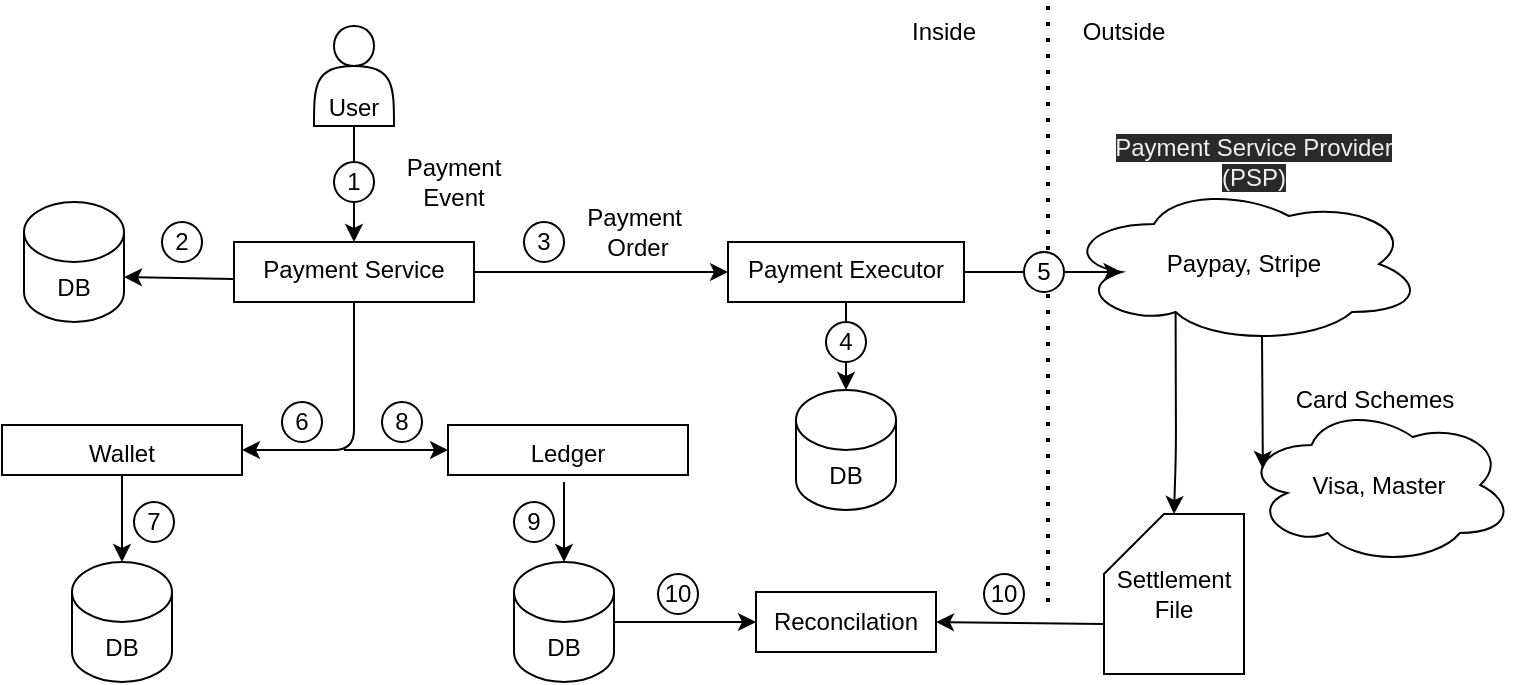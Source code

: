 <mxfile>
    <diagram id="8jh0CXVBXmNX7y2Jrs-Z" name="Page-1">
        <mxGraphModel dx="560" dy="349" grid="1" gridSize="10" guides="1" tooltips="1" connect="1" arrows="1" fold="1" page="1" pageScale="1" pageWidth="850" pageHeight="1100" math="0" shadow="0">
            <root>
                <mxCell id="0"/>
                <mxCell id="1" parent="0"/>
                <mxCell id="6" value="" style="edgeStyle=none;html=1;startArrow=none;" edge="1" parent="1" source="16" target="5">
                    <mxGeometry relative="1" as="geometry">
                        <mxPoint x="255" y="110" as="sourcePoint"/>
                    </mxGeometry>
                </mxCell>
                <mxCell id="9" value="" style="edgeStyle=none;html=1;" edge="1" parent="1" source="5" target="8">
                    <mxGeometry relative="1" as="geometry"/>
                </mxCell>
                <mxCell id="12" style="edgeStyle=none;html=1;exitX=0;exitY=0.75;exitDx=0;exitDy=0;entryX=1;entryY=0;entryDx=0;entryDy=37.5;entryPerimeter=0;" edge="1" parent="1" target="11">
                    <mxGeometry relative="1" as="geometry">
                        <mxPoint x="195" y="178.5" as="sourcePoint"/>
                        <mxPoint x="140" y="173.344" as="targetPoint"/>
                    </mxGeometry>
                </mxCell>
                <mxCell id="50" value="" style="edgeStyle=none;html=1;exitX=0.5;exitY=1;exitDx=0;exitDy=0;entryX=1;entryY=0.5;entryDx=0;entryDy=0;" edge="1" parent="1" source="5" target="49">
                    <mxGeometry relative="1" as="geometry">
                        <Array as="points">
                            <mxPoint x="255" y="264"/>
                        </Array>
                    </mxGeometry>
                </mxCell>
                <mxCell id="5" value="Payment Service" style="whiteSpace=wrap;html=1;verticalAlign=top;align=center;" vertex="1" parent="1">
                    <mxGeometry x="195" y="160" width="120" height="30" as="geometry"/>
                </mxCell>
                <mxCell id="8" value="Payment Executor" style="whiteSpace=wrap;html=1;verticalAlign=top;" vertex="1" parent="1">
                    <mxGeometry x="442" y="160" width="118" height="30" as="geometry"/>
                </mxCell>
                <mxCell id="11" value="DB" style="shape=cylinder3;whiteSpace=wrap;html=1;boundedLbl=1;backgroundOutline=1;size=15;" vertex="1" parent="1">
                    <mxGeometry x="90" y="140" width="50" height="60" as="geometry"/>
                </mxCell>
                <mxCell id="13" value="Payment&amp;nbsp;&lt;br&gt;Order" style="text;html=1;strokeColor=none;fillColor=none;align=center;verticalAlign=middle;whiteSpace=wrap;rounded=0;" vertex="1" parent="1">
                    <mxGeometry x="367" y="140" width="60" height="30" as="geometry"/>
                </mxCell>
                <mxCell id="14" value="User" style="shape=actor;whiteSpace=wrap;html=1;verticalAlign=bottom;horizontal=1;" vertex="1" parent="1">
                    <mxGeometry x="235" y="52" width="40" height="50" as="geometry"/>
                </mxCell>
                <mxCell id="15" value="2" style="ellipse;whiteSpace=wrap;html=1;aspect=fixed;" vertex="1" parent="1">
                    <mxGeometry x="159" y="150" width="20" height="20" as="geometry"/>
                </mxCell>
                <mxCell id="16" value="1" style="ellipse;whiteSpace=wrap;html=1;aspect=fixed;" vertex="1" parent="1">
                    <mxGeometry x="245" y="120" width="20" height="20" as="geometry"/>
                </mxCell>
                <mxCell id="18" value="" style="edgeStyle=none;html=1;endArrow=none;exitX=0.5;exitY=1;exitDx=0;exitDy=0;" edge="1" parent="1" source="14" target="16">
                    <mxGeometry relative="1" as="geometry">
                        <mxPoint x="255" y="110" as="sourcePoint"/>
                        <mxPoint x="255" y="160" as="targetPoint"/>
                    </mxGeometry>
                </mxCell>
                <mxCell id="23" value="6" style="ellipse;whiteSpace=wrap;html=1;aspect=fixed;" vertex="1" parent="1">
                    <mxGeometry x="219" y="240" width="20" height="20" as="geometry"/>
                </mxCell>
                <mxCell id="27" value="3" style="ellipse;whiteSpace=wrap;html=1;aspect=fixed;" vertex="1" parent="1">
                    <mxGeometry x="340" y="150" width="20" height="20" as="geometry"/>
                </mxCell>
                <mxCell id="33" value="Payment&lt;br&gt;Event" style="text;html=1;strokeColor=none;fillColor=none;align=center;verticalAlign=middle;whiteSpace=wrap;rounded=0;" vertex="1" parent="1">
                    <mxGeometry x="275" y="115" width="60" height="30" as="geometry"/>
                </mxCell>
                <mxCell id="34" value="DB" style="shape=cylinder3;whiteSpace=wrap;html=1;boundedLbl=1;backgroundOutline=1;size=15;" vertex="1" parent="1">
                    <mxGeometry x="476" y="234" width="50" height="60" as="geometry"/>
                </mxCell>
                <mxCell id="35" value="" style="endArrow=classic;html=1;entryX=0.5;entryY=0;entryDx=0;entryDy=0;entryPerimeter=0;exitX=0.5;exitY=1;exitDx=0;exitDy=0;startArrow=none;" edge="1" parent="1" source="25" target="34">
                    <mxGeometry width="50" height="50" relative="1" as="geometry">
                        <mxPoint x="250" y="260" as="sourcePoint"/>
                        <mxPoint x="300" y="210" as="targetPoint"/>
                    </mxGeometry>
                </mxCell>
                <mxCell id="25" value="4" style="ellipse;whiteSpace=wrap;html=1;aspect=fixed;" vertex="1" parent="1">
                    <mxGeometry x="491" y="200" width="20" height="20" as="geometry"/>
                </mxCell>
                <mxCell id="37" value="" style="endArrow=none;html=1;entryX=0.5;entryY=0;entryDx=0;entryDy=0;entryPerimeter=0;exitX=0.5;exitY=1;exitDx=0;exitDy=0;" edge="1" parent="1" source="8" target="25">
                    <mxGeometry width="50" height="50" relative="1" as="geometry">
                        <mxPoint x="501" y="190" as="sourcePoint"/>
                        <mxPoint x="501" y="234" as="targetPoint"/>
                    </mxGeometry>
                </mxCell>
                <mxCell id="38" value="" style="endArrow=none;dashed=1;html=1;dashPattern=1 3;strokeWidth=2;" edge="1" parent="1">
                    <mxGeometry width="50" height="50" relative="1" as="geometry">
                        <mxPoint x="602" y="340" as="sourcePoint"/>
                        <mxPoint x="602" y="40" as="targetPoint"/>
                    </mxGeometry>
                </mxCell>
                <mxCell id="39" value="Paypay, Stripe" style="ellipse;shape=cloud;whiteSpace=wrap;html=1;" vertex="1" parent="1">
                    <mxGeometry x="610" y="131" width="180" height="80" as="geometry"/>
                </mxCell>
                <mxCell id="40" value="Outside" style="text;html=1;strokeColor=none;fillColor=none;align=center;verticalAlign=middle;whiteSpace=wrap;rounded=0;" vertex="1" parent="1">
                    <mxGeometry x="610" y="40" width="60" height="30" as="geometry"/>
                </mxCell>
                <mxCell id="41" value="Inside" style="text;html=1;strokeColor=none;fillColor=none;align=center;verticalAlign=middle;whiteSpace=wrap;rounded=0;" vertex="1" parent="1">
                    <mxGeometry x="520" y="40" width="60" height="30" as="geometry"/>
                </mxCell>
                <mxCell id="42" value="Visa, Master" style="ellipse;shape=cloud;whiteSpace=wrap;html=1;" vertex="1" parent="1">
                    <mxGeometry x="700" y="241.5" width="135" height="80" as="geometry"/>
                </mxCell>
                <mxCell id="43" value="&lt;meta charset=&quot;utf-8&quot;&gt;&lt;span style=&quot;color: rgb(240, 240, 240); font-family: helvetica; font-size: 12px; font-style: normal; font-weight: 400; letter-spacing: normal; text-align: center; text-indent: 0px; text-transform: none; word-spacing: 0px; background-color: rgb(42, 42, 42); display: inline; float: none;&quot;&gt;Payment Service Provider&lt;/span&gt;&lt;br style=&quot;color: rgb(240, 240, 240); font-family: helvetica; font-size: 12px; font-style: normal; font-weight: 400; letter-spacing: normal; text-align: center; text-indent: 0px; text-transform: none; word-spacing: 0px; background-color: rgb(42, 42, 42);&quot;&gt;&lt;span style=&quot;color: rgb(240, 240, 240); font-family: helvetica; font-size: 12px; font-style: normal; font-weight: 400; letter-spacing: normal; text-align: center; text-indent: 0px; text-transform: none; word-spacing: 0px; background-color: rgb(42, 42, 42); display: inline; float: none;&quot;&gt;(PSP)&lt;/span&gt;" style="text;html=1;strokeColor=none;fillColor=none;align=center;verticalAlign=middle;whiteSpace=wrap;rounded=0;" vertex="1" parent="1">
                    <mxGeometry x="620" y="105" width="170" height="30" as="geometry"/>
                </mxCell>
                <mxCell id="44" value="&lt;span&gt;Card Schemes&lt;/span&gt;" style="text;html=1;align=center;verticalAlign=middle;resizable=0;points=[];autosize=1;strokeColor=none;fillColor=none;" vertex="1" parent="1">
                    <mxGeometry x="720" y="229" width="90" height="20" as="geometry"/>
                </mxCell>
                <mxCell id="45" value="" style="endArrow=classic;html=1;entryX=0.16;entryY=0.55;entryDx=0;entryDy=0;entryPerimeter=0;exitX=1;exitY=0.5;exitDx=0;exitDy=0;startArrow=none;" edge="1" parent="1" source="24" target="39">
                    <mxGeometry width="50" height="50" relative="1" as="geometry">
                        <mxPoint x="530" y="210" as="sourcePoint"/>
                        <mxPoint x="580" y="160" as="targetPoint"/>
                    </mxGeometry>
                </mxCell>
                <mxCell id="46" value="" style="endArrow=classic;html=1;entryX=0.07;entryY=0.4;entryDx=0;entryDy=0;entryPerimeter=0;exitX=0.55;exitY=0.95;exitDx=0;exitDy=0;exitPerimeter=0;" edge="1" parent="1" source="39" target="42">
                    <mxGeometry width="50" height="50" relative="1" as="geometry">
                        <mxPoint x="530" y="210" as="sourcePoint"/>
                        <mxPoint x="580" y="160" as="targetPoint"/>
                    </mxGeometry>
                </mxCell>
                <mxCell id="24" value="5" style="ellipse;whiteSpace=wrap;html=1;aspect=fixed;" vertex="1" parent="1">
                    <mxGeometry x="590" y="165" width="20" height="20" as="geometry"/>
                </mxCell>
                <mxCell id="47" value="" style="endArrow=none;html=1;exitX=1;exitY=0.5;exitDx=0;exitDy=0;" edge="1" parent="1" source="8">
                    <mxGeometry width="50" height="50" relative="1" as="geometry">
                        <mxPoint x="560" y="175" as="sourcePoint"/>
                        <mxPoint x="590" y="175" as="targetPoint"/>
                    </mxGeometry>
                </mxCell>
                <mxCell id="49" value="Wallet" style="whiteSpace=wrap;html=1;verticalAlign=top;" vertex="1" parent="1">
                    <mxGeometry x="79" y="251.5" width="120" height="25" as="geometry"/>
                </mxCell>
                <mxCell id="51" value="Ledger" style="whiteSpace=wrap;html=1;verticalAlign=top;" vertex="1" parent="1">
                    <mxGeometry x="302" y="251.5" width="120" height="25" as="geometry"/>
                </mxCell>
                <mxCell id="52" value="" style="endArrow=classic;html=1;entryX=0;entryY=0.5;entryDx=0;entryDy=0;" edge="1" parent="1" target="51">
                    <mxGeometry width="50" height="50" relative="1" as="geometry">
                        <mxPoint x="250" y="264" as="sourcePoint"/>
                        <mxPoint x="320" y="270" as="targetPoint"/>
                    </mxGeometry>
                </mxCell>
                <mxCell id="54" value="DB" style="shape=cylinder3;whiteSpace=wrap;html=1;boundedLbl=1;backgroundOutline=1;size=15;" vertex="1" parent="1">
                    <mxGeometry x="114" y="320" width="50" height="60" as="geometry"/>
                </mxCell>
                <mxCell id="55" value="" style="endArrow=classic;html=1;entryX=0.5;entryY=0;entryDx=0;entryDy=0;entryPerimeter=0;exitX=0.5;exitY=1;exitDx=0;exitDy=0;" edge="1" parent="1" source="49" target="54">
                    <mxGeometry width="50" height="50" relative="1" as="geometry">
                        <mxPoint x="270" y="320" as="sourcePoint"/>
                        <mxPoint x="320" y="270" as="targetPoint"/>
                    </mxGeometry>
                </mxCell>
                <mxCell id="56" value="10" style="ellipse;whiteSpace=wrap;html=1;aspect=fixed;" vertex="1" parent="1">
                    <mxGeometry x="570" y="326" width="20" height="20" as="geometry"/>
                </mxCell>
                <mxCell id="57" value="9" style="ellipse;whiteSpace=wrap;html=1;aspect=fixed;" vertex="1" parent="1">
                    <mxGeometry x="335" y="290" width="20" height="20" as="geometry"/>
                </mxCell>
                <mxCell id="58" value="8" style="ellipse;whiteSpace=wrap;html=1;aspect=fixed;" vertex="1" parent="1">
                    <mxGeometry x="269" y="240" width="20" height="20" as="geometry"/>
                </mxCell>
                <mxCell id="59" value="7" style="ellipse;whiteSpace=wrap;html=1;aspect=fixed;" vertex="1" parent="1">
                    <mxGeometry x="145" y="290" width="20" height="20" as="geometry"/>
                </mxCell>
                <mxCell id="65" value="" style="edgeStyle=none;html=1;" edge="1" parent="1" source="61" target="64">
                    <mxGeometry relative="1" as="geometry"/>
                </mxCell>
                <mxCell id="61" value="DB" style="shape=cylinder3;whiteSpace=wrap;html=1;boundedLbl=1;backgroundOutline=1;size=15;" vertex="1" parent="1">
                    <mxGeometry x="335" y="320" width="50" height="60" as="geometry"/>
                </mxCell>
                <mxCell id="62" value="" style="endArrow=classic;html=1;entryX=0.5;entryY=0;entryDx=0;entryDy=0;entryPerimeter=0;" edge="1" parent="1" target="61">
                    <mxGeometry width="50" height="50" relative="1" as="geometry">
                        <mxPoint x="360" y="280" as="sourcePoint"/>
                        <mxPoint x="320" y="330" as="targetPoint"/>
                    </mxGeometry>
                </mxCell>
                <mxCell id="64" value="Reconcilation" style="whiteSpace=wrap;html=1;" vertex="1" parent="1">
                    <mxGeometry x="456" y="335" width="90" height="30" as="geometry"/>
                </mxCell>
                <mxCell id="68" value="Settlement&lt;br&gt;File" style="shape=card;whiteSpace=wrap;html=1;" vertex="1" parent="1">
                    <mxGeometry x="630" y="296" width="70" height="80" as="geometry"/>
                </mxCell>
                <mxCell id="69" value="" style="endArrow=classic;html=1;entryX=0.5;entryY=0;entryDx=0;entryDy=0;entryPerimeter=0;exitX=0.31;exitY=0.8;exitDx=0;exitDy=0;exitPerimeter=0;" edge="1" parent="1" source="39" target="68">
                    <mxGeometry width="50" height="50" relative="1" as="geometry">
                        <mxPoint x="620" y="330" as="sourcePoint"/>
                        <mxPoint x="670" y="280" as="targetPoint"/>
                        <Array as="points">
                            <mxPoint x="666" y="264"/>
                        </Array>
                    </mxGeometry>
                </mxCell>
                <mxCell id="72" value="" style="endArrow=classic;html=1;exitX=0;exitY=0;exitDx=0;exitDy=55;exitPerimeter=0;entryX=1;entryY=0.5;entryDx=0;entryDy=0;" edge="1" parent="1" source="68" target="64">
                    <mxGeometry width="50" height="50" relative="1" as="geometry">
                        <mxPoint x="510" y="370" as="sourcePoint"/>
                        <mxPoint x="560" y="320" as="targetPoint"/>
                    </mxGeometry>
                </mxCell>
                <mxCell id="73" value="10" style="ellipse;whiteSpace=wrap;html=1;aspect=fixed;" vertex="1" parent="1">
                    <mxGeometry x="407" y="326" width="20" height="20" as="geometry"/>
                </mxCell>
            </root>
        </mxGraphModel>
    </diagram>
</mxfile>